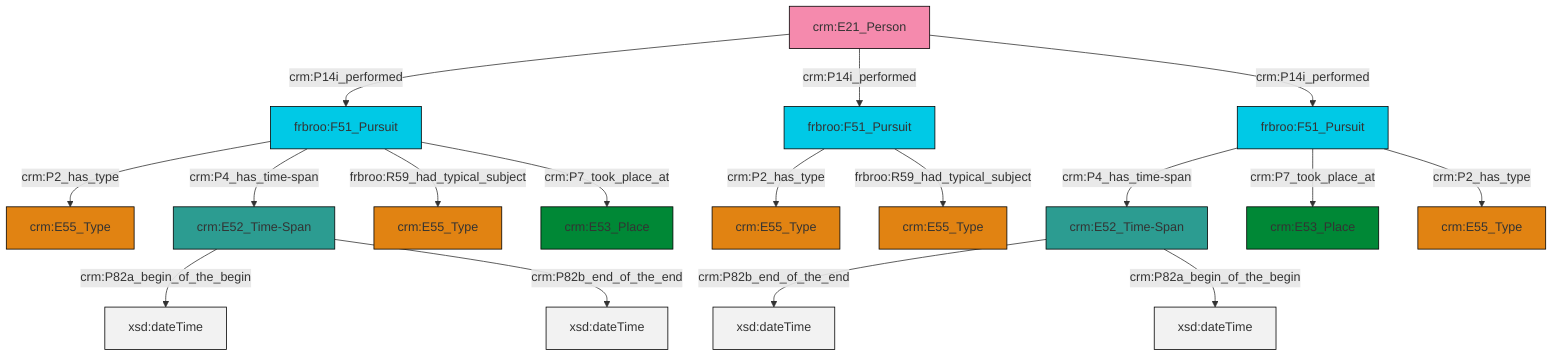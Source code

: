 graph TD
classDef Literal fill:#f2f2f2,stroke:#000000;
classDef CRM_Entity fill:#FFFFFF,stroke:#000000;
classDef Temporal_Entity fill:#00C9E6, stroke:#000000;
classDef Type fill:#E18312, stroke:#000000;
classDef Time-Span fill:#2C9C91, stroke:#000000;
classDef Appellation fill:#FFEB7F, stroke:#000000;
classDef Place fill:#008836, stroke:#000000;
classDef Persistent_Item fill:#B266B2, stroke:#000000;
classDef Conceptual_Object fill:#FFD700, stroke:#000000;
classDef Physical_Thing fill:#D2B48C, stroke:#000000;
classDef Actor fill:#f58aad, stroke:#000000;
classDef PC_Classes fill:#4ce600, stroke:#000000;
classDef Multi fill:#cccccc,stroke:#000000;

0["crm:E52_Time-Span"]:::Time-Span -->|crm:P82a_begin_of_the_begin| 1[xsd:dateTime]:::Literal
2["crm:E21_Person"]:::Actor -->|crm:P14i_performed| 3["frbroo:F51_Pursuit"]:::Temporal_Entity
3["frbroo:F51_Pursuit"]:::Temporal_Entity -->|crm:P2_has_type| 4["crm:E55_Type"]:::Type
6["frbroo:F51_Pursuit"]:::Temporal_Entity -->|crm:P4_has_time-span| 7["crm:E52_Time-Span"]:::Time-Span
6["frbroo:F51_Pursuit"]:::Temporal_Entity -->|crm:P7_took_place_at| 10["crm:E53_Place"]:::Place
0["crm:E52_Time-Span"]:::Time-Span -->|crm:P82b_end_of_the_end| 12[xsd:dateTime]:::Literal
3["frbroo:F51_Pursuit"]:::Temporal_Entity -->|crm:P4_has_time-span| 0["crm:E52_Time-Span"]:::Time-Span
18["frbroo:F51_Pursuit"]:::Temporal_Entity -->|crm:P2_has_type| 14["crm:E55_Type"]:::Type
2["crm:E21_Person"]:::Actor -->|crm:P14i_performed| 18["frbroo:F51_Pursuit"]:::Temporal_Entity
2["crm:E21_Person"]:::Actor -->|crm:P14i_performed| 6["frbroo:F51_Pursuit"]:::Temporal_Entity
3["frbroo:F51_Pursuit"]:::Temporal_Entity -->|frbroo:R59_had_typical_subject| 19["crm:E55_Type"]:::Type
3["frbroo:F51_Pursuit"]:::Temporal_Entity -->|crm:P7_took_place_at| 25["crm:E53_Place"]:::Place
7["crm:E52_Time-Span"]:::Time-Span -->|crm:P82b_end_of_the_end| 26[xsd:dateTime]:::Literal
6["frbroo:F51_Pursuit"]:::Temporal_Entity -->|crm:P2_has_type| 22["crm:E55_Type"]:::Type
18["frbroo:F51_Pursuit"]:::Temporal_Entity -->|frbroo:R59_had_typical_subject| 8["crm:E55_Type"]:::Type
7["crm:E52_Time-Span"]:::Time-Span -->|crm:P82a_begin_of_the_begin| 31[xsd:dateTime]:::Literal